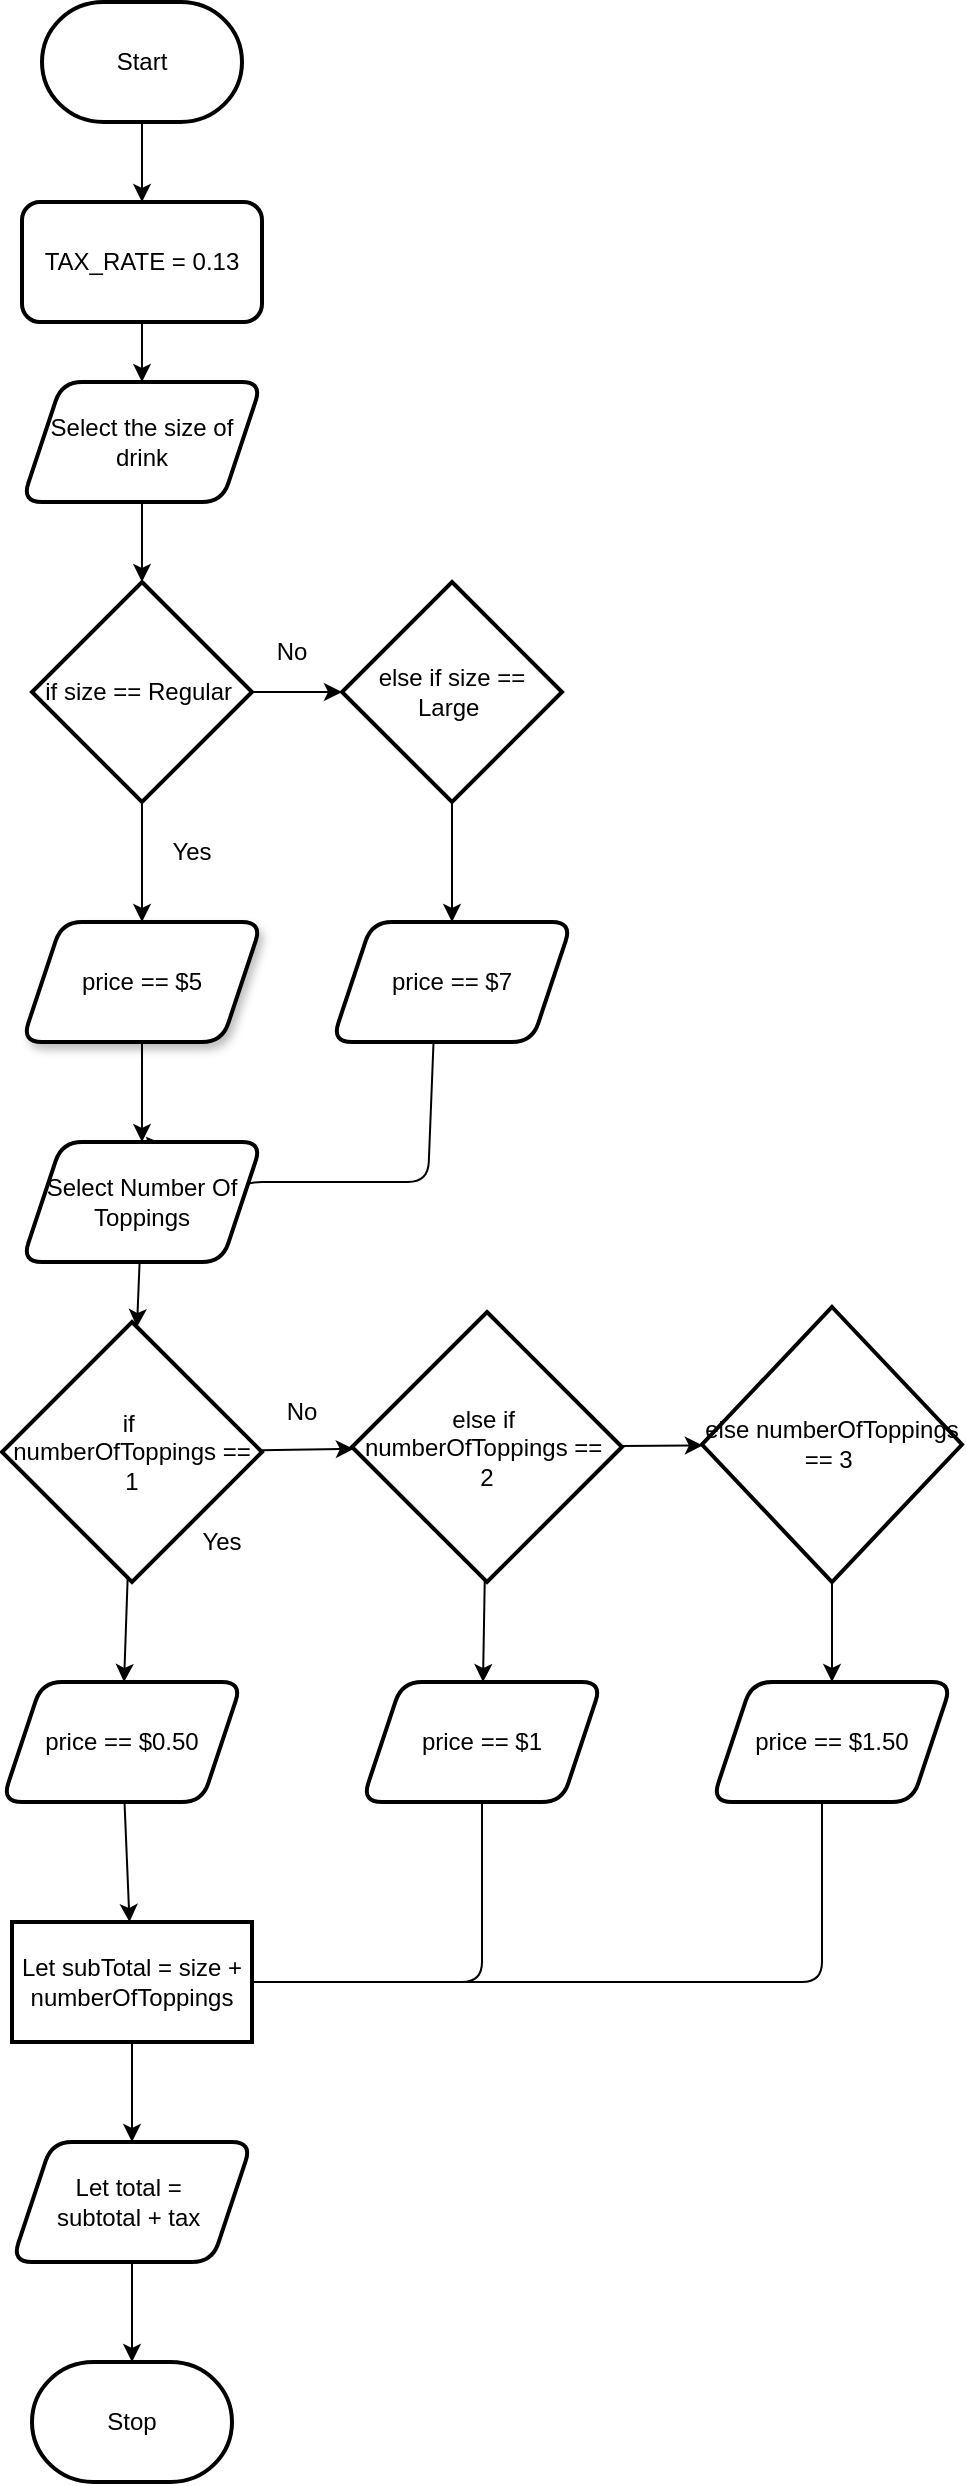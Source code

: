 <mxfile>
    <diagram id="HIP3nbAZw_EuaXWnEj3U" name="Page-1">
        <mxGraphModel dx="532" dy="428" grid="1" gridSize="10" guides="1" tooltips="1" connect="1" arrows="1" fold="1" page="1" pageScale="1" pageWidth="850" pageHeight="1100" math="0" shadow="0">
            <root>
                <mxCell id="0"/>
                <mxCell id="1" parent="0"/>
                <mxCell id="82" value="" style="edgeStyle=none;html=1;entryX=0.575;entryY=-0.043;entryDx=0;entryDy=0;entryPerimeter=0;exitX=0.424;exitY=0.952;exitDx=0;exitDy=0;exitPerimeter=0;" edge="1" parent="1" source="77">
                    <mxGeometry relative="1" as="geometry">
                        <mxPoint x="240" y="550" as="sourcePoint"/>
                        <mxPoint x="102" y="597.42" as="targetPoint"/>
                        <Array as="points">
                            <mxPoint x="243" y="620"/>
                            <mxPoint x="183" y="620"/>
                            <mxPoint x="150" y="620"/>
                            <mxPoint x="123" y="640"/>
                            <mxPoint x="113" y="610"/>
                        </Array>
                    </mxGeometry>
                </mxCell>
                <mxCell id="65" value="" style="edgeStyle=none;html=1;" parent="1" source="2" target="43" edge="1">
                    <mxGeometry relative="1" as="geometry"/>
                </mxCell>
                <mxCell id="2" value="Start" style="strokeWidth=2;html=1;shape=mxgraph.flowchart.terminator;whiteSpace=wrap;" parent="1" vertex="1">
                    <mxGeometry x="50" y="30" width="100" height="60" as="geometry"/>
                </mxCell>
                <mxCell id="72" value="" style="edgeStyle=none;html=1;" edge="1" parent="1" source="8" target="71">
                    <mxGeometry relative="1" as="geometry"/>
                </mxCell>
                <mxCell id="74" value="" style="edgeStyle=none;html=1;" edge="1" parent="1" source="8" target="16">
                    <mxGeometry relative="1" as="geometry"/>
                </mxCell>
                <mxCell id="8" value="if size == Regular&amp;nbsp;" style="rhombus;whiteSpace=wrap;html=1;strokeWidth=2;rounded=0;" parent="1" vertex="1">
                    <mxGeometry x="45" y="320" width="110" height="110" as="geometry"/>
                </mxCell>
                <mxCell id="10" value="Yes" style="text;strokeColor=none;align=center;fillColor=none;html=1;verticalAlign=middle;whiteSpace=wrap;rounded=0;" parent="1" vertex="1">
                    <mxGeometry x="95" y="440" width="60" height="30" as="geometry"/>
                </mxCell>
                <mxCell id="78" value="" style="edgeStyle=none;html=1;" edge="1" parent="1" source="16" target="77">
                    <mxGeometry relative="1" as="geometry"/>
                </mxCell>
                <mxCell id="16" value="else if size == Large&amp;nbsp;" style="rhombus;whiteSpace=wrap;html=1;strokeWidth=2;rounded=0;" parent="1" vertex="1">
                    <mxGeometry x="200" y="320" width="110" height="110" as="geometry"/>
                </mxCell>
                <mxCell id="22" value="Stop" style="strokeWidth=2;html=1;shape=mxgraph.flowchart.terminator;whiteSpace=wrap;" parent="1" vertex="1">
                    <mxGeometry x="45" y="1210" width="100" height="60" as="geometry"/>
                </mxCell>
                <mxCell id="86" value="" style="edgeStyle=none;html=1;" edge="1" parent="1" source="33" target="85">
                    <mxGeometry relative="1" as="geometry">
                        <mxPoint x="99" y="660" as="sourcePoint"/>
                    </mxGeometry>
                </mxCell>
                <mxCell id="33" value="Select Number Of Toppings" style="shape=parallelogram;perimeter=parallelogramPerimeter;whiteSpace=wrap;html=1;fixedSize=1;strokeWidth=2;rounded=1;" parent="1" vertex="1">
                    <mxGeometry x="40" y="600" width="120" height="60" as="geometry"/>
                </mxCell>
                <mxCell id="67" value="" style="edgeStyle=none;html=1;" parent="1" source="43" target="66" edge="1">
                    <mxGeometry relative="1" as="geometry"/>
                </mxCell>
                <mxCell id="43" value="TAX_RATE = 0.13" style="rounded=1;whiteSpace=wrap;html=1;strokeWidth=2;" parent="1" vertex="1">
                    <mxGeometry x="40" y="130" width="120" height="60" as="geometry"/>
                </mxCell>
                <mxCell id="70" value="" style="edgeStyle=none;html=1;" parent="1" source="66" target="8" edge="1">
                    <mxGeometry relative="1" as="geometry"/>
                </mxCell>
                <mxCell id="66" value="Select the size of drink" style="shape=parallelogram;perimeter=parallelogramPerimeter;whiteSpace=wrap;html=1;fixedSize=1;rounded=1;strokeWidth=2;" parent="1" vertex="1">
                    <mxGeometry x="40" y="220" width="120" height="60" as="geometry"/>
                </mxCell>
                <mxCell id="80" value="" style="edgeStyle=none;html=1;" edge="1" parent="1" source="71" target="33">
                    <mxGeometry relative="1" as="geometry"/>
                </mxCell>
                <mxCell id="71" value="price == $5" style="shape=parallelogram;perimeter=parallelogramPerimeter;whiteSpace=wrap;html=1;fixedSize=1;strokeWidth=2;rounded=1;shadow=1;" vertex="1" parent="1">
                    <mxGeometry x="40" y="490" width="120" height="60" as="geometry"/>
                </mxCell>
                <mxCell id="77" value="price == $7" style="shape=parallelogram;perimeter=parallelogramPerimeter;whiteSpace=wrap;html=1;fixedSize=1;strokeWidth=2;rounded=1;" vertex="1" parent="1">
                    <mxGeometry x="195" y="490" width="120" height="60" as="geometry"/>
                </mxCell>
                <mxCell id="79" value="No" style="text;strokeColor=none;align=center;fillColor=none;html=1;verticalAlign=middle;whiteSpace=wrap;rounded=0;" vertex="1" parent="1">
                    <mxGeometry x="145" y="340" width="60" height="30" as="geometry"/>
                </mxCell>
                <mxCell id="89" value="" style="edgeStyle=none;html=1;" edge="1" parent="1" source="85" target="88">
                    <mxGeometry relative="1" as="geometry"/>
                </mxCell>
                <mxCell id="95" value="" style="edgeStyle=none;html=1;" edge="1" parent="1" source="85" target="94">
                    <mxGeometry relative="1" as="geometry"/>
                </mxCell>
                <mxCell id="85" value="if&amp;nbsp;&lt;div&gt;numberOfToppings == 1&lt;/div&gt;" style="rhombus;whiteSpace=wrap;html=1;strokeWidth=2;rounded=0;shadow=0;" vertex="1" parent="1">
                    <mxGeometry x="30" y="690" width="130" height="130" as="geometry"/>
                </mxCell>
                <mxCell id="87" value="Yes" style="text;strokeColor=none;align=center;fillColor=none;html=1;verticalAlign=middle;whiteSpace=wrap;rounded=0;" vertex="1" parent="1">
                    <mxGeometry x="110" y="785" width="60" height="30" as="geometry"/>
                </mxCell>
                <mxCell id="92" value="" style="edgeStyle=none;html=1;" edge="1" parent="1" source="88" target="91">
                    <mxGeometry relative="1" as="geometry"/>
                </mxCell>
                <mxCell id="99" value="" style="edgeStyle=none;html=1;" edge="1" parent="1" source="88" target="98">
                    <mxGeometry relative="1" as="geometry"/>
                </mxCell>
                <mxCell id="88" value="else if&amp;nbsp;&lt;div&gt;numberOfToppings ==&amp;nbsp;&lt;/div&gt;&lt;div&gt;2&lt;/div&gt;" style="rhombus;whiteSpace=wrap;html=1;strokeWidth=2;rounded=0;shadow=0;" vertex="1" parent="1">
                    <mxGeometry x="205" y="685" width="135" height="135" as="geometry"/>
                </mxCell>
                <mxCell id="90" value="No" style="text;strokeColor=none;align=center;fillColor=none;html=1;verticalAlign=middle;whiteSpace=wrap;rounded=0;" vertex="1" parent="1">
                    <mxGeometry x="150" y="720" width="60" height="30" as="geometry"/>
                </mxCell>
                <mxCell id="101" value="" style="edgeStyle=none;html=1;" edge="1" parent="1" source="91" target="100">
                    <mxGeometry relative="1" as="geometry"/>
                </mxCell>
                <mxCell id="91" value="else numberOfToppings == 3&amp;nbsp;" style="rhombus;whiteSpace=wrap;html=1;strokeWidth=2;rounded=0;shadow=0;" vertex="1" parent="1">
                    <mxGeometry x="380" y="682.5" width="130" height="137.5" as="geometry"/>
                </mxCell>
                <mxCell id="103" value="" style="edgeStyle=none;html=1;" edge="1" parent="1" source="94" target="102">
                    <mxGeometry relative="1" as="geometry"/>
                </mxCell>
                <mxCell id="94" value="price == $0.50" style="shape=parallelogram;perimeter=parallelogramPerimeter;whiteSpace=wrap;html=1;fixedSize=1;strokeWidth=2;rounded=1;shadow=0;" vertex="1" parent="1">
                    <mxGeometry x="30" y="870" width="120" height="60" as="geometry"/>
                </mxCell>
                <mxCell id="106" value="" style="edgeStyle=none;html=1;entryX=0.845;entryY=0.063;entryDx=0;entryDy=0;entryPerimeter=0;" edge="1" parent="1" source="98" target="102">
                    <mxGeometry relative="1" as="geometry">
                        <mxPoint x="190" y="1010" as="targetPoint"/>
                        <Array as="points">
                            <mxPoint x="270" y="1020"/>
                            <mxPoint x="190" y="1020"/>
                            <mxPoint x="140" y="1020"/>
                        </Array>
                    </mxGeometry>
                </mxCell>
                <mxCell id="98" value="price == $1" style="shape=parallelogram;perimeter=parallelogramPerimeter;whiteSpace=wrap;html=1;fixedSize=1;strokeWidth=2;rounded=1;shadow=0;" vertex="1" parent="1">
                    <mxGeometry x="210" y="870" width="120" height="60" as="geometry"/>
                </mxCell>
                <mxCell id="108" value="" style="edgeStyle=none;html=1;entryX=1;entryY=0.5;entryDx=0;entryDy=0;exitX=0.5;exitY=1;exitDx=0;exitDy=0;" edge="1" parent="1">
                    <mxGeometry relative="1" as="geometry">
                        <mxPoint x="440" y="930" as="sourcePoint"/>
                        <mxPoint x="145" y="1020" as="targetPoint"/>
                        <Array as="points">
                            <mxPoint x="440" y="1020"/>
                        </Array>
                    </mxGeometry>
                </mxCell>
                <mxCell id="100" value="price == $1.50" style="shape=parallelogram;perimeter=parallelogramPerimeter;whiteSpace=wrap;html=1;fixedSize=1;strokeWidth=2;rounded=1;shadow=0;" vertex="1" parent="1">
                    <mxGeometry x="385" y="870" width="120" height="60" as="geometry"/>
                </mxCell>
                <mxCell id="110" value="" style="edgeStyle=none;html=1;" edge="1" parent="1" source="102" target="109">
                    <mxGeometry relative="1" as="geometry"/>
                </mxCell>
                <mxCell id="102" value="Let subTotal = size + numberOfToppings" style="whiteSpace=wrap;html=1;strokeWidth=2;rounded=0;shadow=0;" vertex="1" parent="1">
                    <mxGeometry x="35" y="990" width="120" height="60" as="geometry"/>
                </mxCell>
                <mxCell id="115" value="" style="edgeStyle=none;html=1;" edge="1" parent="1" source="109" target="22">
                    <mxGeometry relative="1" as="geometry"/>
                </mxCell>
                <mxCell id="109" value="Let total =&amp;nbsp;&lt;div&gt;subtotal + tax&amp;nbsp;&lt;/div&gt;" style="shape=parallelogram;perimeter=parallelogramPerimeter;whiteSpace=wrap;html=1;fixedSize=1;strokeWidth=2;rounded=1;shadow=0;" vertex="1" parent="1">
                    <mxGeometry x="35" y="1100" width="120" height="60" as="geometry"/>
                </mxCell>
            </root>
        </mxGraphModel>
    </diagram>
</mxfile>